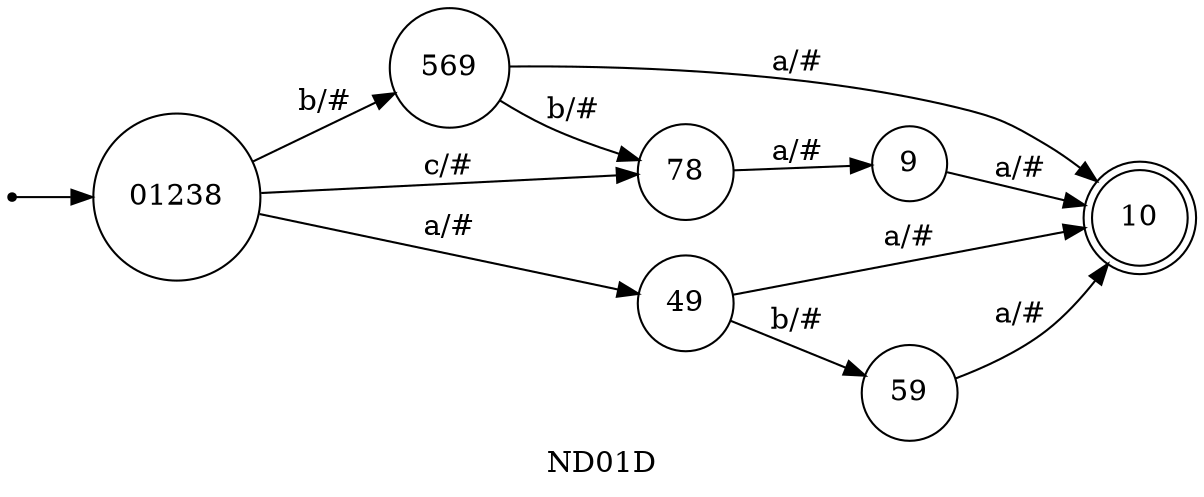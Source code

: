 digraph G {
	rankdir=LR;
	label="ND01D"
	init01238 [shape=point];
	init01238 -> 01238;
	01238 [shape=circle]
	01238 -> 569 [label="b/#"]
	01238 -> 78 [label="c/#"]
	01238 -> 49 [label="a/#"]
	10 [shape=doublecircle]
	49 [shape=circle]
	49 -> 59 [label="b/#"]
	49 -> 10 [label="a/#"]
	569 [shape=circle]
	569 -> 78 [label="b/#"]
	569 -> 10 [label="a/#"]
	59 [shape=circle]
	59 -> 10 [label="a/#"]
	78 [shape=circle]
	78 -> 9 [label="a/#"]
	9 [shape=circle]
	9 -> 10 [label="a/#"]
}
